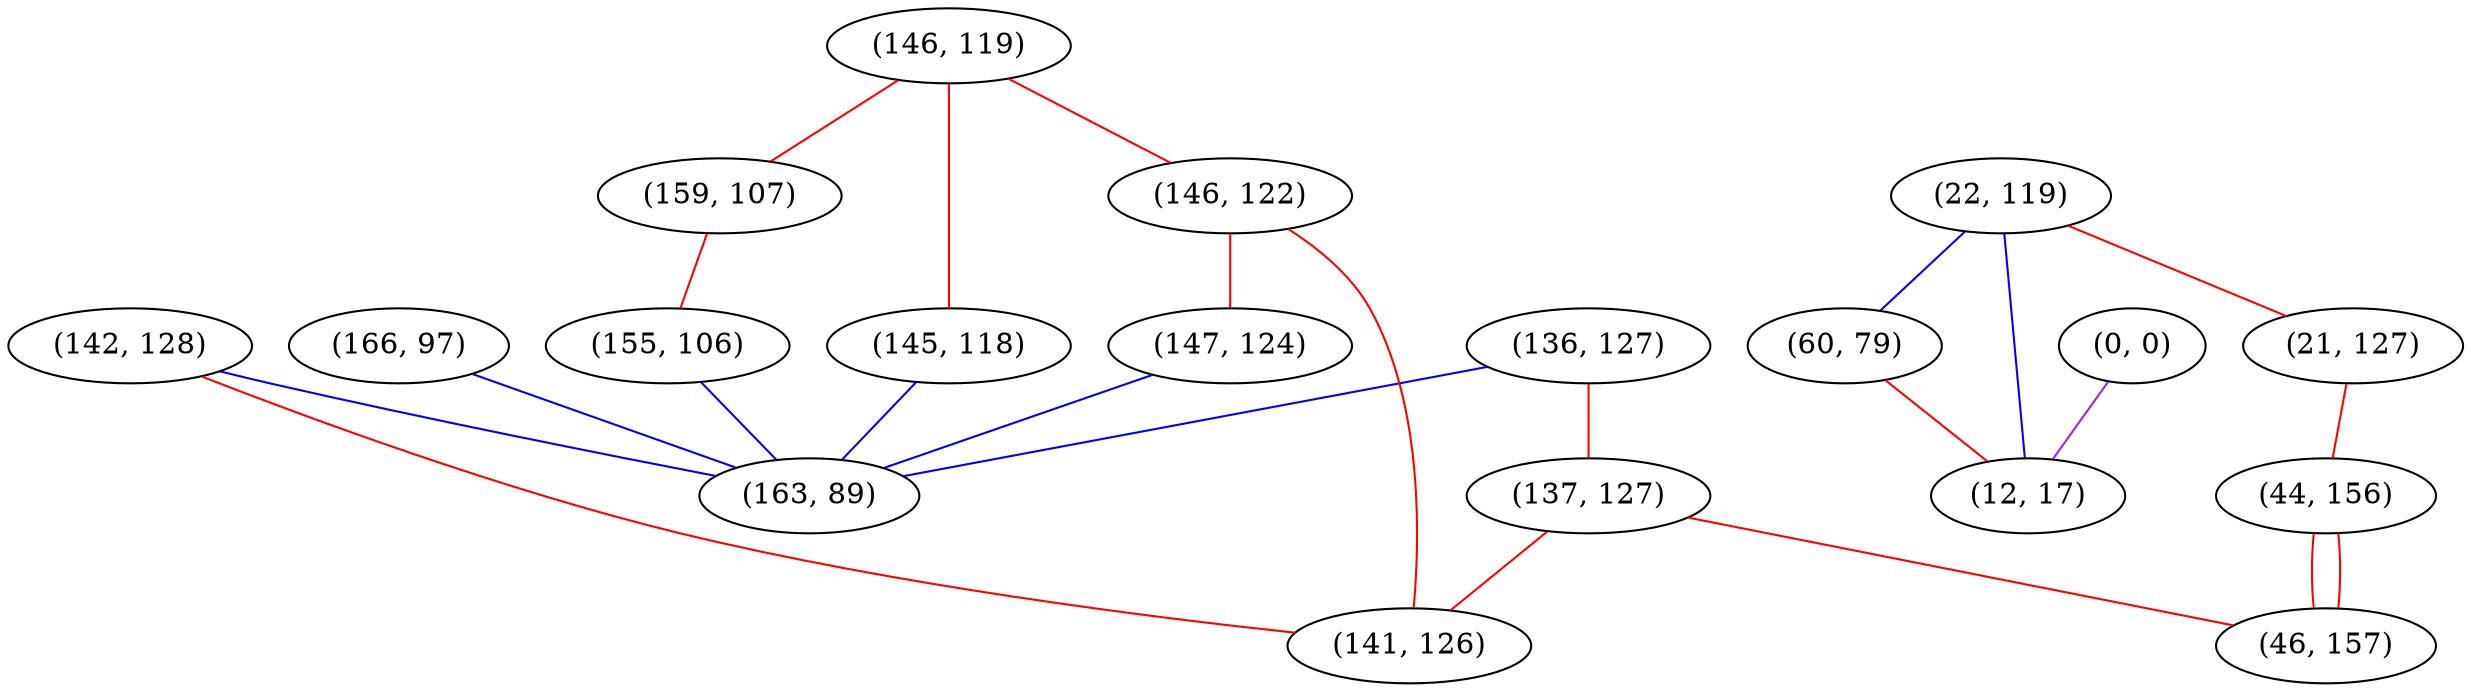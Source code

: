 graph "" {
"(146, 119)";
"(159, 107)";
"(145, 118)";
"(22, 119)";
"(0, 0)";
"(166, 97)";
"(155, 106)";
"(136, 127)";
"(146, 122)";
"(60, 79)";
"(21, 127)";
"(12, 17)";
"(142, 128)";
"(137, 127)";
"(141, 126)";
"(147, 124)";
"(44, 156)";
"(46, 157)";
"(163, 89)";
"(146, 119)" -- "(159, 107)"  [color=red, key=0, weight=1];
"(146, 119)" -- "(145, 118)"  [color=red, key=0, weight=1];
"(146, 119)" -- "(146, 122)"  [color=red, key=0, weight=1];
"(159, 107)" -- "(155, 106)"  [color=red, key=0, weight=1];
"(145, 118)" -- "(163, 89)"  [color=blue, key=0, weight=3];
"(22, 119)" -- "(60, 79)"  [color=blue, key=0, weight=3];
"(22, 119)" -- "(21, 127)"  [color=red, key=0, weight=1];
"(22, 119)" -- "(12, 17)"  [color=blue, key=0, weight=3];
"(0, 0)" -- "(12, 17)"  [color=purple, key=0, weight=4];
"(166, 97)" -- "(163, 89)"  [color=blue, key=0, weight=3];
"(155, 106)" -- "(163, 89)"  [color=blue, key=0, weight=3];
"(136, 127)" -- "(163, 89)"  [color=blue, key=0, weight=3];
"(136, 127)" -- "(137, 127)"  [color=red, key=0, weight=1];
"(146, 122)" -- "(141, 126)"  [color=red, key=0, weight=1];
"(146, 122)" -- "(147, 124)"  [color=red, key=0, weight=1];
"(60, 79)" -- "(12, 17)"  [color=red, key=0, weight=1];
"(21, 127)" -- "(44, 156)"  [color=red, key=0, weight=1];
"(142, 128)" -- "(141, 126)"  [color=red, key=0, weight=1];
"(142, 128)" -- "(163, 89)"  [color=blue, key=0, weight=3];
"(137, 127)" -- "(141, 126)"  [color=red, key=0, weight=1];
"(137, 127)" -- "(46, 157)"  [color=red, key=0, weight=1];
"(147, 124)" -- "(163, 89)"  [color=blue, key=0, weight=3];
"(44, 156)" -- "(46, 157)"  [color=red, key=0, weight=1];
"(44, 156)" -- "(46, 157)"  [color=red, key=1, weight=1];
}
